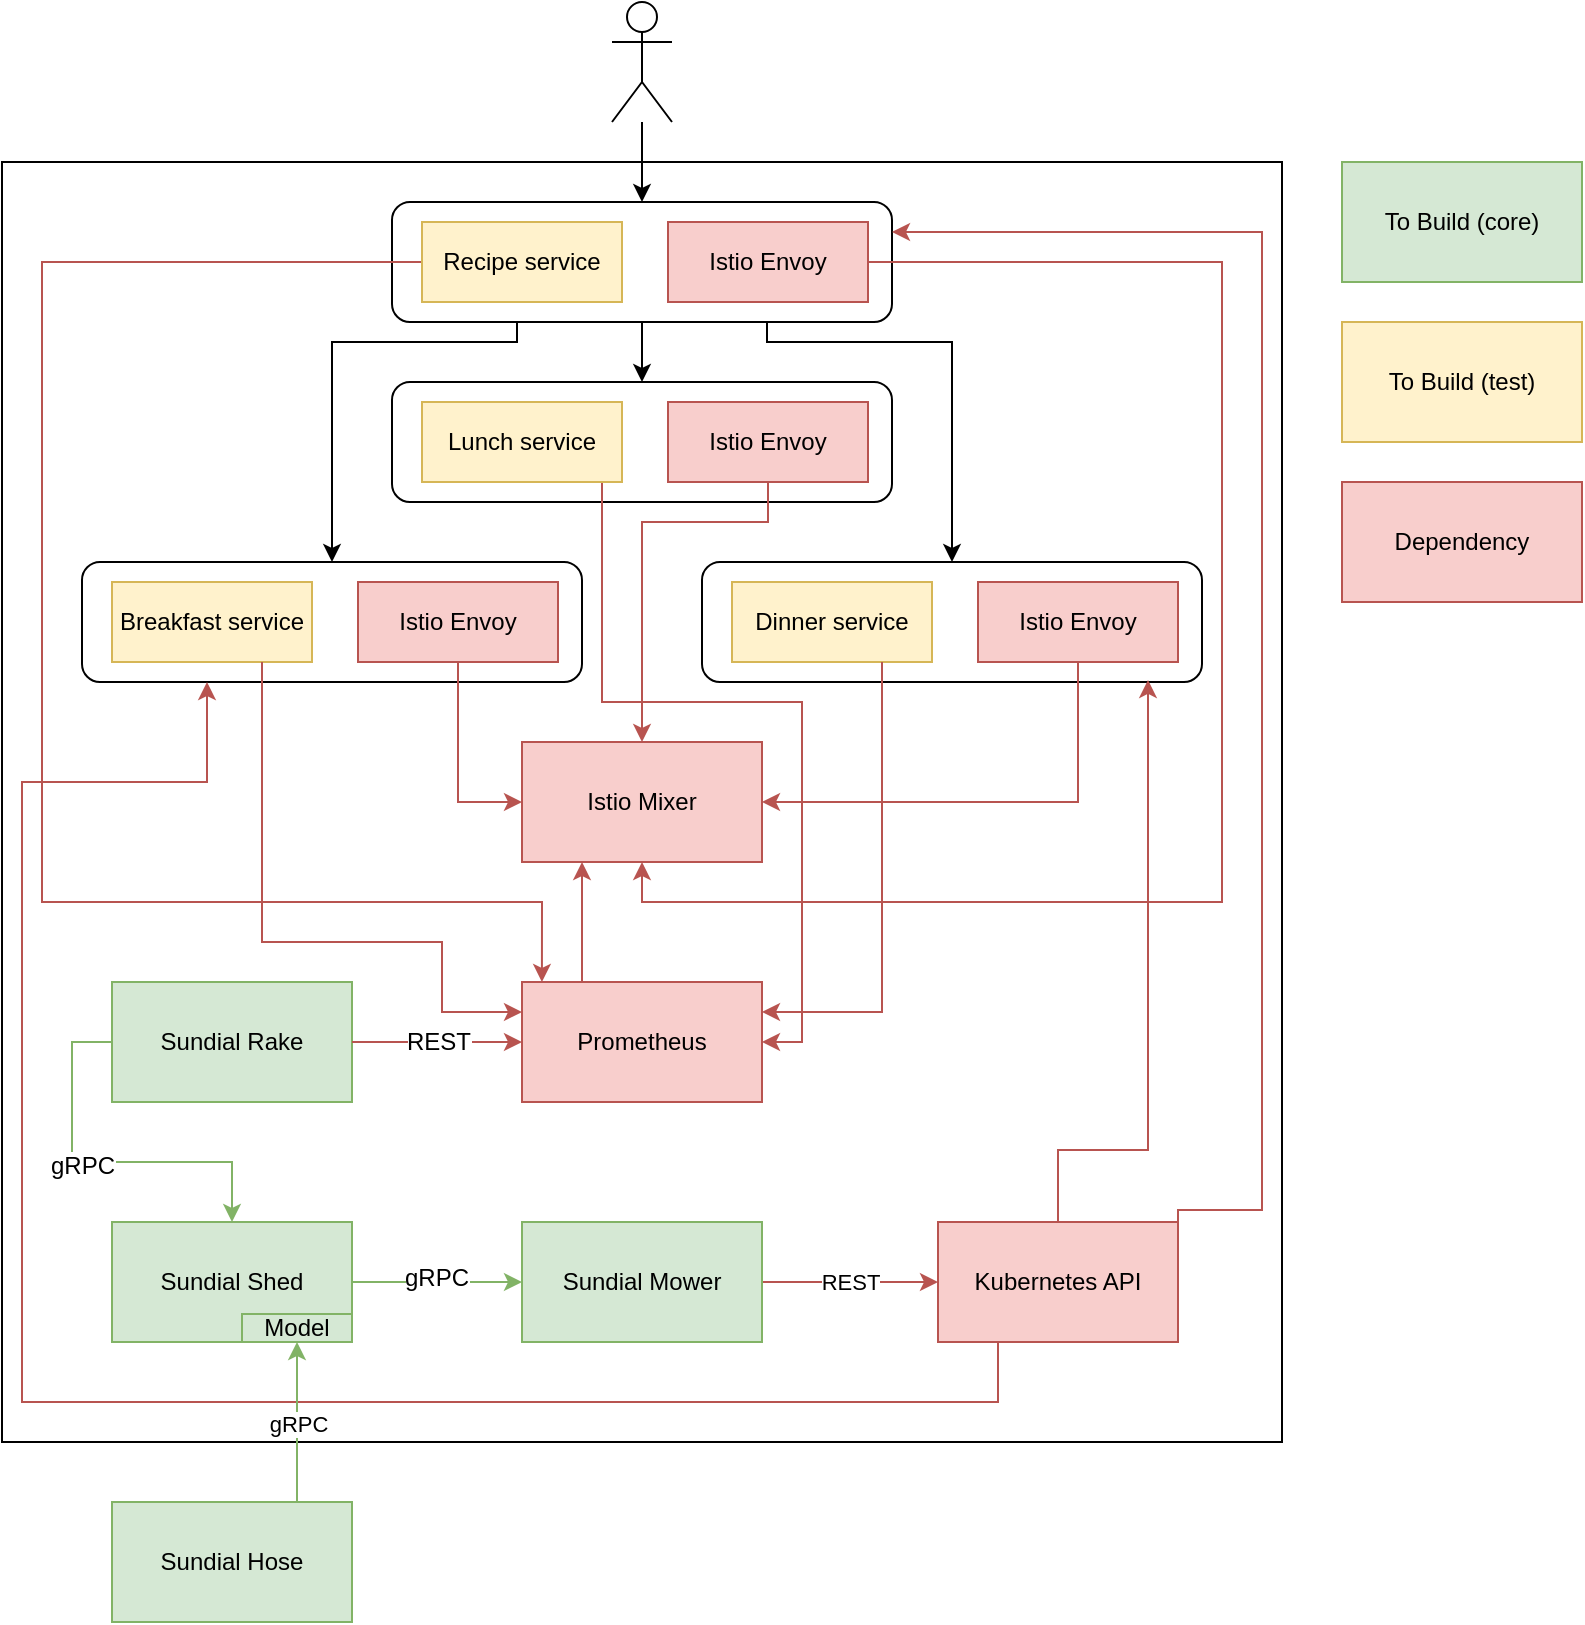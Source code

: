 <mxfile version="12.0.2" type="device" pages="1"><diagram id="JH1o_4xACjpP41Oe-1uO" name="Page-1"><mxGraphModel dx="1186" dy="696" grid="1" gridSize="10" guides="1" tooltips="1" connect="1" arrows="1" fold="1" page="1" pageScale="1" pageWidth="827" pageHeight="1169" math="0" shadow="0"><root><mxCell id="0"/><mxCell id="1" parent="0"/><mxCell id="zBiQDVvlSzb_zcl3p1-b-1" value="" style="whiteSpace=wrap;html=1;aspect=fixed;" parent="1" vertex="1"><mxGeometry x="80" y="90" width="640" height="640" as="geometry"/></mxCell><mxCell id="zBiQDVvlSzb_zcl3p1-b-38" style="edgeStyle=orthogonalEdgeStyle;rounded=0;orthogonalLoop=1;jettySize=auto;html=1;exitX=0.5;exitY=1;exitDx=0;exitDy=0;entryX=0.5;entryY=0;entryDx=0;entryDy=0;" parent="1" source="zBiQDVvlSzb_zcl3p1-b-8" target="zBiQDVvlSzb_zcl3p1-b-12" edge="1"><mxGeometry relative="1" as="geometry"/></mxCell><mxCell id="zBiQDVvlSzb_zcl3p1-b-39" style="edgeStyle=orthogonalEdgeStyle;rounded=0;orthogonalLoop=1;jettySize=auto;html=1;exitX=0.25;exitY=1;exitDx=0;exitDy=0;entryX=0.5;entryY=0;entryDx=0;entryDy=0;" parent="1" source="zBiQDVvlSzb_zcl3p1-b-8" target="zBiQDVvlSzb_zcl3p1-b-21" edge="1"><mxGeometry relative="1" as="geometry"><Array as="points"><mxPoint x="338" y="180"/><mxPoint x="245" y="180"/></Array></mxGeometry></mxCell><mxCell id="zBiQDVvlSzb_zcl3p1-b-40" style="edgeStyle=orthogonalEdgeStyle;rounded=0;orthogonalLoop=1;jettySize=auto;html=1;exitX=0.75;exitY=1;exitDx=0;exitDy=0;entryX=0.5;entryY=0;entryDx=0;entryDy=0;" parent="1" source="zBiQDVvlSzb_zcl3p1-b-8" target="zBiQDVvlSzb_zcl3p1-b-27" edge="1"><mxGeometry relative="1" as="geometry"><Array as="points"><mxPoint x="463" y="180"/><mxPoint x="555" y="180"/></Array></mxGeometry></mxCell><mxCell id="zBiQDVvlSzb_zcl3p1-b-8" value="" style="rounded=1;whiteSpace=wrap;html=1;" parent="1" vertex="1"><mxGeometry x="275" y="110" width="250" height="60" as="geometry"/></mxCell><mxCell id="lWOf8lCnJdkdmAQQW81c-9" style="edgeStyle=orthogonalEdgeStyle;rounded=0;orthogonalLoop=1;jettySize=auto;html=1;exitX=0;exitY=0.5;exitDx=0;exitDy=0;fillColor=#f8cecc;strokeColor=#b85450;entryX=0.083;entryY=0;entryDx=0;entryDy=0;entryPerimeter=0;" edge="1" parent="1" source="zBiQDVvlSzb_zcl3p1-b-9" target="lWOf8lCnJdkdmAQQW81c-1"><mxGeometry relative="1" as="geometry"><mxPoint x="370" y="500" as="targetPoint"/><Array as="points"><mxPoint x="100" y="140"/><mxPoint x="100" y="460"/><mxPoint x="350" y="460"/></Array></mxGeometry></mxCell><mxCell id="zBiQDVvlSzb_zcl3p1-b-9" value="Recipe service" style="rounded=0;whiteSpace=wrap;html=1;fillColor=#fff2cc;strokeColor=#d6b656;" parent="1" vertex="1"><mxGeometry x="290" y="120" width="100" height="40" as="geometry"/></mxCell><mxCell id="zBiQDVvlSzb_zcl3p1-b-46" style="edgeStyle=orthogonalEdgeStyle;rounded=0;orthogonalLoop=1;jettySize=auto;html=1;exitX=1;exitY=0.5;exitDx=0;exitDy=0;entryX=0.5;entryY=1;entryDx=0;entryDy=0;fillColor=#f8cecc;strokeColor=#b85450;" parent="1" source="zBiQDVvlSzb_zcl3p1-b-10" target="zBiQDVvlSzb_zcl3p1-b-41" edge="1"><mxGeometry relative="1" as="geometry"><Array as="points"><mxPoint x="690" y="140"/><mxPoint x="690" y="460"/><mxPoint x="400" y="460"/></Array></mxGeometry></mxCell><mxCell id="zBiQDVvlSzb_zcl3p1-b-10" value="Istio Envoy" style="rounded=0;whiteSpace=wrap;html=1;fillColor=#f8cecc;strokeColor=#b85450;" parent="1" vertex="1"><mxGeometry x="413" y="120" width="100" height="40" as="geometry"/></mxCell><mxCell id="zBiQDVvlSzb_zcl3p1-b-12" value="" style="rounded=1;whiteSpace=wrap;html=1;" parent="1" vertex="1"><mxGeometry x="275" y="200" width="250" height="60" as="geometry"/></mxCell><mxCell id="lWOf8lCnJdkdmAQQW81c-11" style="edgeStyle=orthogonalEdgeStyle;rounded=0;orthogonalLoop=1;jettySize=auto;html=1;exitX=0.75;exitY=1;exitDx=0;exitDy=0;entryX=1;entryY=0.5;entryDx=0;entryDy=0;fillColor=#f8cecc;strokeColor=#b85450;" edge="1" parent="1" source="zBiQDVvlSzb_zcl3p1-b-13" target="lWOf8lCnJdkdmAQQW81c-1"><mxGeometry relative="1" as="geometry"><Array as="points"><mxPoint x="380" y="250"/><mxPoint x="380" y="360"/><mxPoint x="480" y="360"/><mxPoint x="480" y="530"/></Array></mxGeometry></mxCell><mxCell id="zBiQDVvlSzb_zcl3p1-b-13" value="Lunch service" style="rounded=0;whiteSpace=wrap;html=1;fillColor=#fff2cc;strokeColor=#d6b656;" parent="1" vertex="1"><mxGeometry x="290" y="210" width="100" height="40" as="geometry"/></mxCell><mxCell id="zBiQDVvlSzb_zcl3p1-b-43" style="edgeStyle=orthogonalEdgeStyle;rounded=0;orthogonalLoop=1;jettySize=auto;html=1;exitX=0.5;exitY=1;exitDx=0;exitDy=0;entryX=0.5;entryY=0;entryDx=0;entryDy=0;fillColor=#f8cecc;strokeColor=#b85450;" parent="1" source="zBiQDVvlSzb_zcl3p1-b-14" target="zBiQDVvlSzb_zcl3p1-b-41" edge="1"><mxGeometry relative="1" as="geometry"><Array as="points"><mxPoint x="463" y="270"/><mxPoint x="400" y="270"/></Array></mxGeometry></mxCell><mxCell id="zBiQDVvlSzb_zcl3p1-b-14" value="Istio Envoy" style="rounded=0;whiteSpace=wrap;html=1;fillColor=#f8cecc;strokeColor=#b85450;" parent="1" vertex="1"><mxGeometry x="413" y="210" width="100" height="40" as="geometry"/></mxCell><mxCell id="zBiQDVvlSzb_zcl3p1-b-21" value="" style="rounded=1;whiteSpace=wrap;html=1;" parent="1" vertex="1"><mxGeometry x="120" y="290" width="250" height="60" as="geometry"/></mxCell><mxCell id="zBiQDVvlSzb_zcl3p1-b-22" value="Breakfast service" style="rounded=0;whiteSpace=wrap;html=1;fillColor=#fff2cc;strokeColor=#d6b656;" parent="1" vertex="1"><mxGeometry x="135" y="300" width="100" height="40" as="geometry"/></mxCell><mxCell id="zBiQDVvlSzb_zcl3p1-b-42" style="edgeStyle=orthogonalEdgeStyle;rounded=0;orthogonalLoop=1;jettySize=auto;html=1;exitX=0.5;exitY=1;exitDx=0;exitDy=0;entryX=0;entryY=0.5;entryDx=0;entryDy=0;fillColor=#f8cecc;strokeColor=#b85450;" parent="1" source="zBiQDVvlSzb_zcl3p1-b-23" target="zBiQDVvlSzb_zcl3p1-b-41" edge="1"><mxGeometry relative="1" as="geometry"/></mxCell><mxCell id="zBiQDVvlSzb_zcl3p1-b-23" value="Istio Envoy" style="rounded=0;whiteSpace=wrap;html=1;fillColor=#f8cecc;strokeColor=#b85450;" parent="1" vertex="1"><mxGeometry x="258" y="300" width="100" height="40" as="geometry"/></mxCell><mxCell id="zBiQDVvlSzb_zcl3p1-b-27" value="" style="rounded=1;whiteSpace=wrap;html=1;" parent="1" vertex="1"><mxGeometry x="430" y="290" width="250" height="60" as="geometry"/></mxCell><mxCell id="zBiQDVvlSzb_zcl3p1-b-28" value="Dinner service" style="rounded=0;whiteSpace=wrap;html=1;fillColor=#fff2cc;strokeColor=#d6b656;" parent="1" vertex="1"><mxGeometry x="445" y="300" width="100" height="40" as="geometry"/></mxCell><mxCell id="zBiQDVvlSzb_zcl3p1-b-44" style="edgeStyle=orthogonalEdgeStyle;rounded=0;orthogonalLoop=1;jettySize=auto;html=1;exitX=0.5;exitY=1;exitDx=0;exitDy=0;entryX=1;entryY=0.5;entryDx=0;entryDy=0;fillColor=#f8cecc;strokeColor=#b85450;" parent="1" source="zBiQDVvlSzb_zcl3p1-b-29" target="zBiQDVvlSzb_zcl3p1-b-41" edge="1"><mxGeometry relative="1" as="geometry"/></mxCell><mxCell id="zBiQDVvlSzb_zcl3p1-b-29" value="Istio Envoy" style="rounded=0;whiteSpace=wrap;html=1;fillColor=#f8cecc;strokeColor=#b85450;" parent="1" vertex="1"><mxGeometry x="568" y="300" width="100" height="40" as="geometry"/></mxCell><mxCell id="zBiQDVvlSzb_zcl3p1-b-31" value="" style="edgeStyle=orthogonalEdgeStyle;rounded=0;orthogonalLoop=1;jettySize=auto;html=1;" parent="1" source="zBiQDVvlSzb_zcl3p1-b-30" target="zBiQDVvlSzb_zcl3p1-b-8" edge="1"><mxGeometry relative="1" as="geometry"/></mxCell><mxCell id="zBiQDVvlSzb_zcl3p1-b-30" value="" style="shape=umlActor;verticalLabelPosition=bottom;labelBackgroundColor=#ffffff;verticalAlign=top;html=1;outlineConnect=0;" parent="1" vertex="1"><mxGeometry x="385" y="10" width="30" height="60" as="geometry"/></mxCell><mxCell id="zBiQDVvlSzb_zcl3p1-b-41" value="Istio Mixer" style="rounded=0;whiteSpace=wrap;html=1;fillColor=#f8cecc;strokeColor=#b85450;" parent="1" vertex="1"><mxGeometry x="340" y="380" width="120" height="60" as="geometry"/></mxCell><mxCell id="zBiQDVvlSzb_zcl3p1-b-54" style="edgeStyle=orthogonalEdgeStyle;rounded=0;orthogonalLoop=1;jettySize=auto;html=1;exitX=0;exitY=0.5;exitDx=0;exitDy=0;entryX=0.5;entryY=0;entryDx=0;entryDy=0;fillColor=#d5e8d4;strokeColor=#82b366;" parent="1" source="zBiQDVvlSzb_zcl3p1-b-47" target="zBiQDVvlSzb_zcl3p1-b-52" edge="1"><mxGeometry relative="1" as="geometry"/></mxCell><mxCell id="zBiQDVvlSzb_zcl3p1-b-58" value="gRPC" style="text;html=1;resizable=0;points=[];align=center;verticalAlign=middle;labelBackgroundColor=#ffffff;" parent="zBiQDVvlSzb_zcl3p1-b-54" vertex="1" connectable="0"><mxGeometry x="-0.11" y="-2" relative="1" as="geometry"><mxPoint as="offset"/></mxGeometry></mxCell><mxCell id="zBiQDVvlSzb_zcl3p1-b-47" value="Sundial Rake" style="rounded=0;whiteSpace=wrap;html=1;fillColor=#d5e8d4;strokeColor=#82b366;" parent="1" vertex="1"><mxGeometry x="135" y="500" width="120" height="60" as="geometry"/></mxCell><mxCell id="zBiQDVvlSzb_zcl3p1-b-57" style="edgeStyle=orthogonalEdgeStyle;rounded=0;orthogonalLoop=1;jettySize=auto;html=1;exitX=1;exitY=0.5;exitDx=0;exitDy=0;entryX=0;entryY=0.5;entryDx=0;entryDy=0;fillColor=#d5e8d4;strokeColor=#82b366;" parent="1" source="zBiQDVvlSzb_zcl3p1-b-52" target="zBiQDVvlSzb_zcl3p1-b-56" edge="1"><mxGeometry relative="1" as="geometry"/></mxCell><mxCell id="zBiQDVvlSzb_zcl3p1-b-59" value="gRPC" style="text;html=1;resizable=0;points=[];align=center;verticalAlign=middle;labelBackgroundColor=#ffffff;" parent="zBiQDVvlSzb_zcl3p1-b-57" vertex="1" connectable="0"><mxGeometry x="-0.011" y="2" relative="1" as="geometry"><mxPoint as="offset"/></mxGeometry></mxCell><mxCell id="zBiQDVvlSzb_zcl3p1-b-52" value="Sundial Shed" style="rounded=0;whiteSpace=wrap;html=1;fillColor=#d5e8d4;strokeColor=#82b366;" parent="1" vertex="1"><mxGeometry x="135" y="620" width="120" height="60" as="geometry"/></mxCell><mxCell id="zBiQDVvlSzb_zcl3p1-b-55" value="Model" style="rounded=0;whiteSpace=wrap;html=1;fillColor=#d5e8d4;strokeColor=#82b366;" parent="1" vertex="1"><mxGeometry x="200" y="666" width="55" height="14" as="geometry"/></mxCell><mxCell id="zBiQDVvlSzb_zcl3p1-b-61" value="REST" style="edgeStyle=orthogonalEdgeStyle;rounded=0;orthogonalLoop=1;jettySize=auto;html=1;exitX=1;exitY=0.5;exitDx=0;exitDy=0;entryX=0;entryY=0.5;entryDx=0;entryDy=0;fillColor=#f8cecc;strokeColor=#b85450;" parent="1" source="zBiQDVvlSzb_zcl3p1-b-56" target="zBiQDVvlSzb_zcl3p1-b-60" edge="1"><mxGeometry relative="1" as="geometry"/></mxCell><mxCell id="zBiQDVvlSzb_zcl3p1-b-56" value="Sundial Mower" style="rounded=0;whiteSpace=wrap;html=1;fillColor=#d5e8d4;strokeColor=#82b366;" parent="1" vertex="1"><mxGeometry x="340" y="620" width="120" height="60" as="geometry"/></mxCell><mxCell id="zBiQDVvlSzb_zcl3p1-b-63" style="edgeStyle=orthogonalEdgeStyle;rounded=0;orthogonalLoop=1;jettySize=auto;html=1;exitX=0.5;exitY=0;exitDx=0;exitDy=0;entryX=0.892;entryY=0.983;entryDx=0;entryDy=0;entryPerimeter=0;fillColor=#f8cecc;strokeColor=#b85450;" parent="1" source="zBiQDVvlSzb_zcl3p1-b-60" target="zBiQDVvlSzb_zcl3p1-b-27" edge="1"><mxGeometry relative="1" as="geometry"><Array as="points"><mxPoint x="653" y="584"/></Array></mxGeometry></mxCell><mxCell id="zBiQDVvlSzb_zcl3p1-b-64" style="edgeStyle=orthogonalEdgeStyle;rounded=0;orthogonalLoop=1;jettySize=auto;html=1;exitX=0.25;exitY=1;exitDx=0;exitDy=0;entryX=0.25;entryY=1;entryDx=0;entryDy=0;fillColor=#f8cecc;strokeColor=#b85450;" parent="1" source="zBiQDVvlSzb_zcl3p1-b-60" target="zBiQDVvlSzb_zcl3p1-b-21" edge="1"><mxGeometry relative="1" as="geometry"><Array as="points"><mxPoint x="578" y="710"/><mxPoint x="90" y="710"/><mxPoint x="90" y="400"/><mxPoint x="183" y="400"/></Array></mxGeometry></mxCell><mxCell id="zBiQDVvlSzb_zcl3p1-b-65" style="edgeStyle=orthogonalEdgeStyle;rounded=0;orthogonalLoop=1;jettySize=auto;html=1;exitX=1;exitY=0.5;exitDx=0;exitDy=0;entryX=1;entryY=0.25;entryDx=0;entryDy=0;fillColor=#f8cecc;strokeColor=#b85450;" parent="1" source="zBiQDVvlSzb_zcl3p1-b-60" target="zBiQDVvlSzb_zcl3p1-b-8" edge="1"><mxGeometry relative="1" as="geometry"><Array as="points"><mxPoint x="668" y="614"/><mxPoint x="710" y="614"/><mxPoint x="710" y="125"/></Array></mxGeometry></mxCell><mxCell id="zBiQDVvlSzb_zcl3p1-b-60" value="Kubernetes API" style="rounded=0;whiteSpace=wrap;html=1;fillColor=#f8cecc;strokeColor=#b85450;" parent="1" vertex="1"><mxGeometry x="548" y="620" width="120" height="60" as="geometry"/></mxCell><mxCell id="zBiQDVvlSzb_zcl3p1-b-69" value="gRPC" style="edgeStyle=orthogonalEdgeStyle;rounded=0;orthogonalLoop=1;jettySize=auto;html=1;exitX=0.75;exitY=0;exitDx=0;exitDy=0;entryX=0.5;entryY=1;entryDx=0;entryDy=0;fillColor=#d5e8d4;strokeColor=#82b366;" parent="1" source="zBiQDVvlSzb_zcl3p1-b-66" target="zBiQDVvlSzb_zcl3p1-b-55" edge="1"><mxGeometry relative="1" as="geometry"><Array as="points"><mxPoint x="228" y="760"/></Array></mxGeometry></mxCell><mxCell id="zBiQDVvlSzb_zcl3p1-b-66" value="Sundial Hose" style="rounded=0;whiteSpace=wrap;html=1;fillColor=#d5e8d4;strokeColor=#82b366;" parent="1" vertex="1"><mxGeometry x="135" y="760" width="120" height="60" as="geometry"/></mxCell><mxCell id="zBiQDVvlSzb_zcl3p1-b-70" value="To Build (core)" style="rounded=0;whiteSpace=wrap;html=1;fillColor=#d5e8d4;strokeColor=#82b366;" parent="1" vertex="1"><mxGeometry x="750" y="90" width="120" height="60" as="geometry"/></mxCell><mxCell id="zBiQDVvlSzb_zcl3p1-b-71" value="To Build (test)" style="rounded=0;whiteSpace=wrap;html=1;fillColor=#fff2cc;strokeColor=#d6b656;" parent="1" vertex="1"><mxGeometry x="750" y="170" width="120" height="60" as="geometry"/></mxCell><mxCell id="zBiQDVvlSzb_zcl3p1-b-72" value="Dependency" style="rounded=0;whiteSpace=wrap;html=1;fillColor=#f8cecc;strokeColor=#b85450;" parent="1" vertex="1"><mxGeometry x="750" y="250" width="120" height="60" as="geometry"/></mxCell><mxCell id="lWOf8lCnJdkdmAQQW81c-2" style="edgeStyle=orthogonalEdgeStyle;rounded=0;orthogonalLoop=1;jettySize=auto;html=1;exitX=1;exitY=0.5;exitDx=0;exitDy=0;entryX=0;entryY=0.5;entryDx=0;entryDy=0;fillColor=#f8cecc;strokeColor=#b85450;" edge="1" parent="1" source="zBiQDVvlSzb_zcl3p1-b-47" target="lWOf8lCnJdkdmAQQW81c-1"><mxGeometry relative="1" as="geometry"/></mxCell><mxCell id="lWOf8lCnJdkdmAQQW81c-3" value="REST" style="text;html=1;resizable=0;points=[];align=center;verticalAlign=middle;labelBackgroundColor=#ffffff;" vertex="1" connectable="0" parent="lWOf8lCnJdkdmAQQW81c-2"><mxGeometry x="0.082" y="-1" relative="1" as="geometry"><mxPoint x="-3.5" y="-1" as="offset"/></mxGeometry></mxCell><mxCell id="lWOf8lCnJdkdmAQQW81c-4" style="edgeStyle=orthogonalEdgeStyle;rounded=0;orthogonalLoop=1;jettySize=auto;html=1;exitX=0.25;exitY=0;exitDx=0;exitDy=0;entryX=0.25;entryY=1;entryDx=0;entryDy=0;fillColor=#f8cecc;strokeColor=#b85450;" edge="1" parent="1" source="lWOf8lCnJdkdmAQQW81c-1" target="zBiQDVvlSzb_zcl3p1-b-41"><mxGeometry relative="1" as="geometry"/></mxCell><mxCell id="lWOf8lCnJdkdmAQQW81c-5" style="edgeStyle=orthogonalEdgeStyle;rounded=0;orthogonalLoop=1;jettySize=auto;html=1;exitX=0.75;exitY=1;exitDx=0;exitDy=0;entryX=0;entryY=0.25;entryDx=0;entryDy=0;fillColor=#f8cecc;strokeColor=#b85450;" edge="1" parent="1" source="zBiQDVvlSzb_zcl3p1-b-22" target="lWOf8lCnJdkdmAQQW81c-1"><mxGeometry relative="1" as="geometry"><Array as="points"><mxPoint x="210" y="480"/><mxPoint x="300" y="480"/><mxPoint x="300" y="515"/></Array></mxGeometry></mxCell><mxCell id="lWOf8lCnJdkdmAQQW81c-7" style="edgeStyle=orthogonalEdgeStyle;rounded=0;orthogonalLoop=1;jettySize=auto;html=1;exitX=0.75;exitY=1;exitDx=0;exitDy=0;entryX=1;entryY=0.25;entryDx=0;entryDy=0;fillColor=#f8cecc;strokeColor=#b85450;" edge="1" parent="1" source="zBiQDVvlSzb_zcl3p1-b-28" target="lWOf8lCnJdkdmAQQW81c-1"><mxGeometry relative="1" as="geometry"><Array as="points"><mxPoint x="520" y="515"/></Array></mxGeometry></mxCell><mxCell id="lWOf8lCnJdkdmAQQW81c-1" value="Prometheus" style="rounded=0;whiteSpace=wrap;html=1;fillColor=#f8cecc;strokeColor=#b85450;" vertex="1" parent="1"><mxGeometry x="340" y="500" width="120" height="60" as="geometry"/></mxCell></root></mxGraphModel></diagram></mxfile>